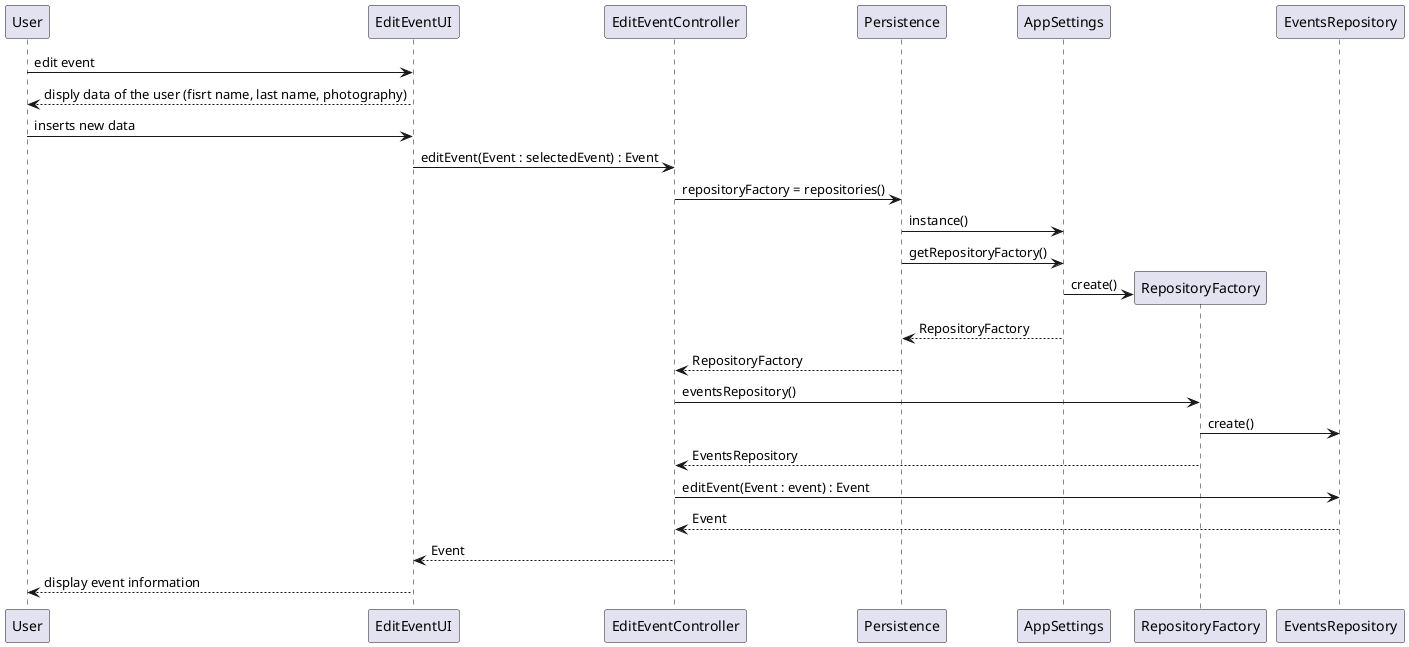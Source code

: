 @startuml doc-files/crm01_01_design_edit_event.png
User -> EditEventUI : edit event
EditEventUI --> User : disply data of the user (fisrt name, last name, photography)
User -> EditEventUI : inserts new data
EditEventUI -> EditEventController : editEvent(Event : selectedEvent) : Event
EditEventController -> Persistence : repositoryFactory = repositories()
Persistence -> AppSettings : instance()
Persistence -> AppSettings : getRepositoryFactory()
create RepositoryFactory
AppSettings -> RepositoryFactory : create()
AppSettings --> Persistence : RepositoryFactory
Persistence --> EditEventController : RepositoryFactory
EditEventController -> RepositoryFactory : eventsRepository()
RepositoryFactory -> EventsRepository : create()
RepositoryFactory --> EditEventController : EventsRepository
EditEventController -> EventsRepository : editEvent(Event : event) : Event
EventsRepository --> EditEventController : Event
EditEventController --> EditEventUI : Event
EditEventUI --> User : display event information
@enduml
